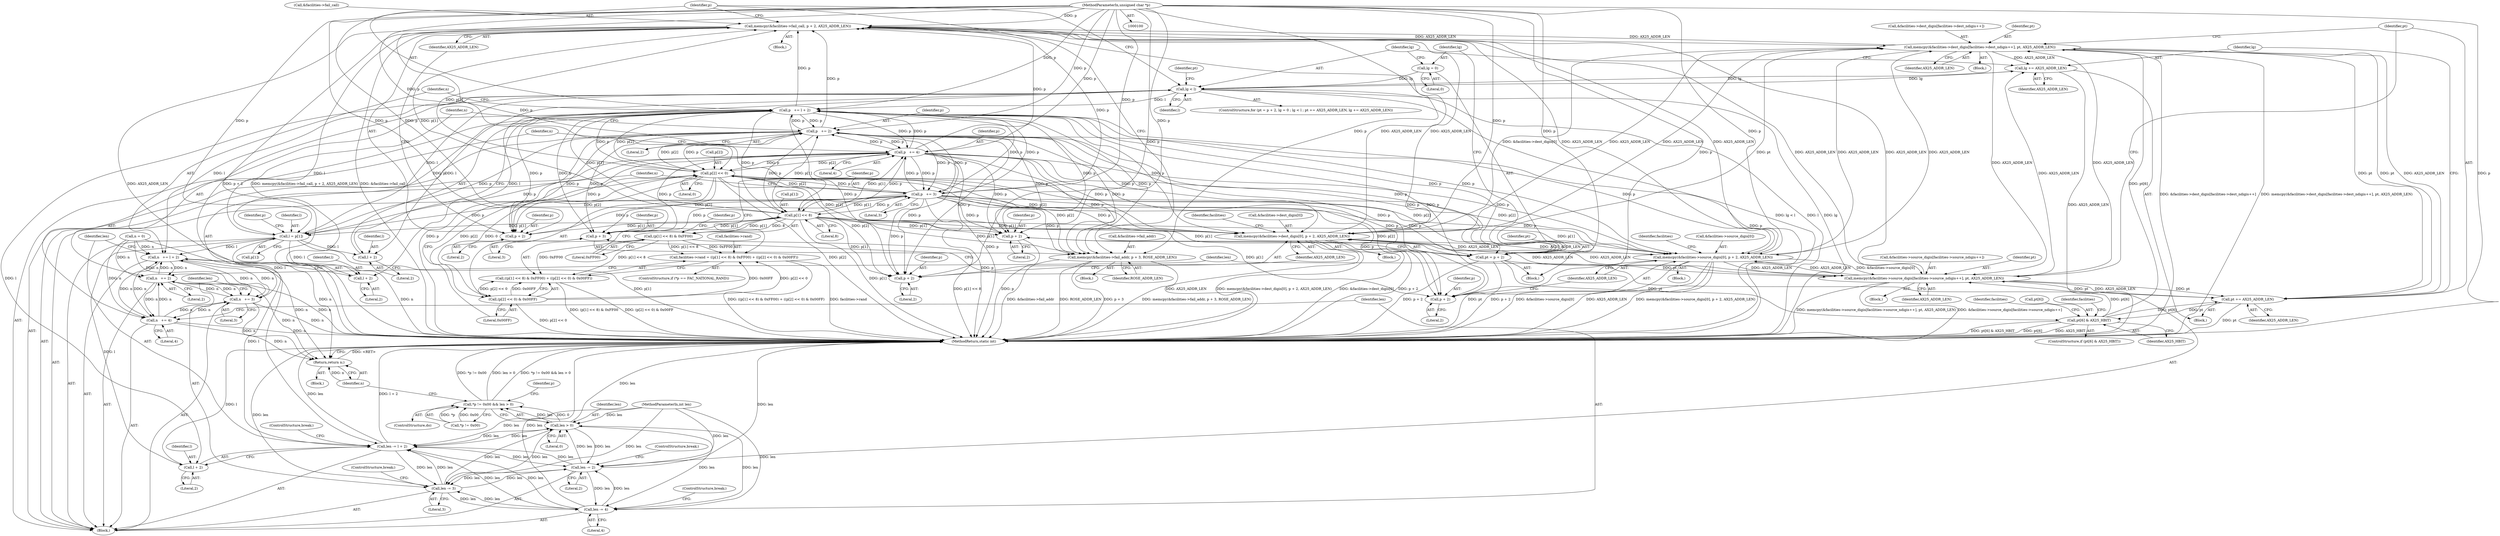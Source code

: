 digraph "0_linux_be20250c13f88375345ad99950190685eda51eb8_1@API" {
"1000247" [label="(Call,memcpy(&facilities->fail_call, p + 2, AX25_ADDR_LEN))"];
"1000364" [label="(Call,p   += l + 2)"];
"1000302" [label="(Call,lg < l)"];
"1000309" [label="(Call,lg += AX25_ADDR_LEN)"];
"1000329" [label="(Call,memcpy(&facilities->dest_digis[facilities->dest_ndigis++], pt, AX25_ADDR_LEN))"];
"1000224" [label="(Call,memcpy(&facilities->dest_digis[0], p + 2, AX25_ADDR_LEN))"];
"1000125" [label="(Call,p   += 2)"];
"1000171" [label="(Call,p   += 4)"];
"1000154" [label="(Call,p[2] << 0)"];
"1000160" [label="(Call,p   += 3)"];
"1000147" [label="(Call,p[1] << 8)"];
"1000101" [label="(MethodParameterIn,unsigned char *p)"];
"1000247" [label="(Call,memcpy(&facilities->fail_call, p + 2, AX25_ADDR_LEN))"];
"1000197" [label="(Call,memcpy(&facilities->source_digis[0], p + 2, AX25_ADDR_LEN))"];
"1000352" [label="(Call,memcpy(&facilities->source_digis[facilities->source_ndigis++], pt, AX25_ADDR_LEN))"];
"1000314" [label="(Call,pt[6] & AX25_HBIT)"];
"1000306" [label="(Call,pt += AX25_ADDR_LEN)"];
"1000294" [label="(Call,pt = p + 2)"];
"1000299" [label="(Call,lg = 0)"];
"1000182" [label="(Call,l = p[1])"];
"1000146" [label="(Call,(p[1] << 8) & 0xFF00)"];
"1000141" [label="(Call,facilities->rand = ((p[1] << 8) & 0xFF00) + ((p[2] << 0) & 0x00FF))"];
"1000145" [label="(Call,((p[1] << 8) & 0xFF00) + ((p[2] << 0) & 0x00FF))"];
"1000153" [label="(Call,(p[2] << 0) & 0x00FF)"];
"1000366" [label="(Call,l + 2)"];
"1000369" [label="(Call,n   += l + 2)"];
"1000128" [label="(Call,n   += 2)"];
"1000163" [label="(Call,n   += 3)"];
"1000174" [label="(Call,n   += 4)"];
"1000388" [label="(Return,return n;)"];
"1000371" [label="(Call,l + 2)"];
"1000374" [label="(Call,len -= l + 2)"];
"1000131" [label="(Call,len -= 2)"];
"1000166" [label="(Call,len -= 3)"];
"1000177" [label="(Call,len -= 4)"];
"1000385" [label="(Call,len > 0)"];
"1000380" [label="(Call,*p != 0x00 && len > 0)"];
"1000376" [label="(Call,l + 2)"];
"1000204" [label="(Call,p + 2)"];
"1000231" [label="(Call,p + 2)"];
"1000252" [label="(Call,p + 2)"];
"1000263" [label="(Call,memcpy(&facilities->fail_addr, p + 3, ROSE_ADDR_LEN))"];
"1000268" [label="(Call,p + 3)"];
"1000296" [label="(Call,p + 2)"];
"1000166" [label="(Call,len -= 3)"];
"1000293" [label="(Block,)"];
"1000121" [label="(Identifier,p)"];
"1000248" [label="(Call,&facilities->fail_call)"];
"1000162" [label="(Literal,3)"];
"1000130" [label="(Literal,2)"];
"1000168" [label="(Literal,3)"];
"1000246" [label="(Block,)"];
"1000377" [label="(Identifier,l)"];
"1000263" [label="(Call,memcpy(&facilities->fail_addr, p + 3, ROSE_ADDR_LEN))"];
"1000127" [label="(Literal,2)"];
"1000304" [label="(Identifier,l)"];
"1000262" [label="(Block,)"];
"1000380" [label="(Call,*p != 0x00 && len > 0)"];
"1000126" [label="(Identifier,p)"];
"1000374" [label="(Call,len -= l + 2)"];
"1000379" [label="(ControlStructure,break;)"];
"1000169" [label="(ControlStructure,break;)"];
"1000313" [label="(ControlStructure,if (pt[6] & AX25_HBIT))"];
"1000311" [label="(Identifier,AX25_ADDR_LEN)"];
"1000323" [label="(Identifier,facilities)"];
"1000103" [label="(MethodParameterIn,int len)"];
"1000165" [label="(Literal,3)"];
"1000296" [label="(Call,p + 2)"];
"1000132" [label="(Identifier,len)"];
"1000252" [label="(Call,p + 2)"];
"1000167" [label="(Identifier,len)"];
"1000178" [label="(Identifier,len)"];
"1000164" [label="(Identifier,n)"];
"1000180" [label="(ControlStructure,break;)"];
"1000141" [label="(Call,facilities->rand = ((p[1] << 8) & 0xFF00) + ((p[2] << 0) & 0x00FF))"];
"1000307" [label="(Identifier,pt)"];
"1000353" [label="(Call,&facilities->source_digis[facilities->source_ndigis++])"];
"1000104" [label="(Block,)"];
"1000234" [label="(Identifier,AX25_ADDR_LEN)"];
"1000134" [label="(ControlStructure,break;)"];
"1000370" [label="(Identifier,n)"];
"1000362" [label="(Identifier,pt)"];
"1000308" [label="(Identifier,AX25_ADDR_LEN)"];
"1000123" [label="(Block,)"];
"1000197" [label="(Call,memcpy(&facilities->source_digis[0], p + 2, AX25_ADDR_LEN))"];
"1000268" [label="(Call,p + 3)"];
"1000315" [label="(Call,pt[6])"];
"1000177" [label="(Call,len -= 4)"];
"1000346" [label="(Identifier,facilities)"];
"1000146" [label="(Call,(p[1] << 8) & 0xFF00)"];
"1000294" [label="(Call,pt = p + 2)"];
"1000161" [label="(Identifier,p)"];
"1000330" [label="(Call,&facilities->dest_digis[facilities->dest_ndigis++])"];
"1000148" [label="(Call,p[1])"];
"1000237" [label="(Identifier,facilities)"];
"1000155" [label="(Call,p[2])"];
"1000171" [label="(Call,p   += 4)"];
"1000172" [label="(Identifier,p)"];
"1000158" [label="(Literal,0)"];
"1000207" [label="(Identifier,AX25_ADDR_LEN)"];
"1000182" [label="(Call,l = p[1])"];
"1000183" [label="(Identifier,l)"];
"1000264" [label="(Call,&facilities->fail_addr)"];
"1000184" [label="(Call,p[1])"];
"1000386" [label="(Identifier,len)"];
"1000205" [label="(Identifier,p)"];
"1000136" [label="(ControlStructure,if (*p == FAC_NATIONAL_RAND))"];
"1000224" [label="(Call,memcpy(&facilities->dest_digis[0], p + 2, AX25_ADDR_LEN))"];
"1000131" [label="(Call,len -= 2)"];
"1000292" [label="(ControlStructure,for (pt = p + 2, lg = 0 ; lg < l ; pt += AX25_ADDR_LEN, lg += AX25_ADDR_LEN))"];
"1000295" [label="(Identifier,pt)"];
"1000352" [label="(Call,memcpy(&facilities->source_digis[facilities->source_ndigis++], pt, AX25_ADDR_LEN))"];
"1000116" [label="(ControlStructure,do)"];
"1000340" [label="(Identifier,AX25_ADDR_LEN)"];
"1000390" [label="(MethodReturn,static int)"];
"1000302" [label="(Call,lg < l)"];
"1000297" [label="(Identifier,p)"];
"1000365" [label="(Identifier,p)"];
"1000366" [label="(Call,l + 2)"];
"1000156" [label="(Identifier,p)"];
"1000300" [label="(Identifier,lg)"];
"1000389" [label="(Identifier,n)"];
"1000154" [label="(Call,p[2] << 0)"];
"1000206" [label="(Literal,2)"];
"1000210" [label="(Identifier,facilities)"];
"1000142" [label="(Call,facilities->rand)"];
"1000299" [label="(Call,lg = 0)"];
"1000309" [label="(Call,lg += AX25_ADDR_LEN)"];
"1000329" [label="(Call,memcpy(&facilities->dest_digis[facilities->dest_ndigis++], pt, AX25_ADDR_LEN))"];
"1000305" [label="(Block,)"];
"1000190" [label="(Identifier,p)"];
"1000301" [label="(Literal,0)"];
"1000369" [label="(Call,n   += l + 2)"];
"1000153" [label="(Call,(p[2] << 0) & 0x00FF)"];
"1000151" [label="(Literal,8)"];
"1000179" [label="(Literal,4)"];
"1000270" [label="(Literal,3)"];
"1000271" [label="(Identifier,ROSE_ADDR_LEN)"];
"1000318" [label="(Identifier,AX25_HBIT)"];
"1000342" [label="(Block,)"];
"1000375" [label="(Identifier,len)"];
"1000160" [label="(Call,p   += 3)"];
"1000101" [label="(MethodParameterIn,unsigned char *p)"];
"1000196" [label="(Block,)"];
"1000176" [label="(Literal,4)"];
"1000204" [label="(Call,p + 2)"];
"1000231" [label="(Call,p + 2)"];
"1000174" [label="(Call,n   += 4)"];
"1000316" [label="(Identifier,pt)"];
"1000223" [label="(Block,)"];
"1000372" [label="(Identifier,l)"];
"1000225" [label="(Call,&facilities->dest_digis[0])"];
"1000109" [label="(Call,n = 0)"];
"1000147" [label="(Call,p[1] << 8)"];
"1000363" [label="(Identifier,AX25_ADDR_LEN)"];
"1000129" [label="(Identifier,n)"];
"1000145" [label="(Call,((p[1] << 8) & 0xFF00) + ((p[2] << 0) & 0x00FF))"];
"1000368" [label="(Literal,2)"];
"1000306" [label="(Call,pt += AX25_ADDR_LEN)"];
"1000175" [label="(Identifier,n)"];
"1000125" [label="(Call,p   += 2)"];
"1000387" [label="(Literal,0)"];
"1000373" [label="(Literal,2)"];
"1000233" [label="(Literal,2)"];
"1000163" [label="(Call,n   += 3)"];
"1000381" [label="(Call,*p != 0x00)"];
"1000173" [label="(Literal,4)"];
"1000367" [label="(Identifier,l)"];
"1000385" [label="(Call,len > 0)"];
"1000232" [label="(Identifier,p)"];
"1000371" [label="(Call,l + 2)"];
"1000254" [label="(Literal,2)"];
"1000128" [label="(Call,n   += 2)"];
"1000253" [label="(Identifier,p)"];
"1000303" [label="(Identifier,lg)"];
"1000310" [label="(Identifier,lg)"];
"1000255" [label="(Identifier,AX25_ADDR_LEN)"];
"1000159" [label="(Literal,0x00FF)"];
"1000376" [label="(Call,l + 2)"];
"1000314" [label="(Call,pt[6] & AX25_HBIT)"];
"1000269" [label="(Identifier,p)"];
"1000133" [label="(Literal,2)"];
"1000378" [label="(Literal,2)"];
"1000298" [label="(Literal,2)"];
"1000247" [label="(Call,memcpy(&facilities->fail_call, p + 2, AX25_ADDR_LEN))"];
"1000339" [label="(Identifier,pt)"];
"1000152" [label="(Literal,0xFF00)"];
"1000198" [label="(Call,&facilities->source_digis[0])"];
"1000388" [label="(Return,return n;)"];
"1000364" [label="(Call,p   += l + 2)"];
"1000319" [label="(Block,)"];
"1000247" -> "1000246"  [label="AST: "];
"1000247" -> "1000255"  [label="CFG: "];
"1000248" -> "1000247"  [label="AST: "];
"1000252" -> "1000247"  [label="AST: "];
"1000255" -> "1000247"  [label="AST: "];
"1000365" -> "1000247"  [label="CFG: "];
"1000247" -> "1000390"  [label="DDG: &facilities->fail_call"];
"1000247" -> "1000390"  [label="DDG: AX25_ADDR_LEN"];
"1000247" -> "1000390"  [label="DDG: p + 2"];
"1000247" -> "1000390"  [label="DDG: memcpy(&facilities->fail_call, p + 2, AX25_ADDR_LEN)"];
"1000247" -> "1000197"  [label="DDG: AX25_ADDR_LEN"];
"1000247" -> "1000224"  [label="DDG: AX25_ADDR_LEN"];
"1000364" -> "1000247"  [label="DDG: p"];
"1000125" -> "1000247"  [label="DDG: p"];
"1000171" -> "1000247"  [label="DDG: p"];
"1000154" -> "1000247"  [label="DDG: p[2]"];
"1000160" -> "1000247"  [label="DDG: p"];
"1000101" -> "1000247"  [label="DDG: p"];
"1000147" -> "1000247"  [label="DDG: p[1]"];
"1000197" -> "1000247"  [label="DDG: AX25_ADDR_LEN"];
"1000224" -> "1000247"  [label="DDG: AX25_ADDR_LEN"];
"1000329" -> "1000247"  [label="DDG: AX25_ADDR_LEN"];
"1000352" -> "1000247"  [label="DDG: AX25_ADDR_LEN"];
"1000247" -> "1000329"  [label="DDG: AX25_ADDR_LEN"];
"1000247" -> "1000352"  [label="DDG: AX25_ADDR_LEN"];
"1000364" -> "1000123"  [label="AST: "];
"1000364" -> "1000366"  [label="CFG: "];
"1000365" -> "1000364"  [label="AST: "];
"1000366" -> "1000364"  [label="AST: "];
"1000370" -> "1000364"  [label="CFG: "];
"1000364" -> "1000390"  [label="DDG: p"];
"1000364" -> "1000125"  [label="DDG: p"];
"1000364" -> "1000147"  [label="DDG: p"];
"1000364" -> "1000154"  [label="DDG: p"];
"1000364" -> "1000160"  [label="DDG: p"];
"1000364" -> "1000171"  [label="DDG: p"];
"1000364" -> "1000182"  [label="DDG: p"];
"1000364" -> "1000197"  [label="DDG: p"];
"1000364" -> "1000204"  [label="DDG: p"];
"1000364" -> "1000224"  [label="DDG: p"];
"1000364" -> "1000231"  [label="DDG: p"];
"1000364" -> "1000252"  [label="DDG: p"];
"1000364" -> "1000263"  [label="DDG: p"];
"1000364" -> "1000268"  [label="DDG: p"];
"1000364" -> "1000294"  [label="DDG: p"];
"1000364" -> "1000296"  [label="DDG: p"];
"1000302" -> "1000364"  [label="DDG: l"];
"1000182" -> "1000364"  [label="DDG: l"];
"1000125" -> "1000364"  [label="DDG: p"];
"1000171" -> "1000364"  [label="DDG: p"];
"1000154" -> "1000364"  [label="DDG: p[2]"];
"1000160" -> "1000364"  [label="DDG: p"];
"1000101" -> "1000364"  [label="DDG: p"];
"1000147" -> "1000364"  [label="DDG: p[1]"];
"1000302" -> "1000292"  [label="AST: "];
"1000302" -> "1000304"  [label="CFG: "];
"1000303" -> "1000302"  [label="AST: "];
"1000304" -> "1000302"  [label="AST: "];
"1000316" -> "1000302"  [label="CFG: "];
"1000365" -> "1000302"  [label="CFG: "];
"1000302" -> "1000390"  [label="DDG: l"];
"1000302" -> "1000390"  [label="DDG: lg"];
"1000302" -> "1000390"  [label="DDG: lg < l"];
"1000309" -> "1000302"  [label="DDG: lg"];
"1000299" -> "1000302"  [label="DDG: lg"];
"1000182" -> "1000302"  [label="DDG: l"];
"1000302" -> "1000309"  [label="DDG: lg"];
"1000302" -> "1000366"  [label="DDG: l"];
"1000302" -> "1000369"  [label="DDG: l"];
"1000302" -> "1000371"  [label="DDG: l"];
"1000302" -> "1000374"  [label="DDG: l"];
"1000302" -> "1000376"  [label="DDG: l"];
"1000309" -> "1000305"  [label="AST: "];
"1000309" -> "1000311"  [label="CFG: "];
"1000310" -> "1000309"  [label="AST: "];
"1000311" -> "1000309"  [label="AST: "];
"1000303" -> "1000309"  [label="CFG: "];
"1000309" -> "1000390"  [label="DDG: AX25_ADDR_LEN"];
"1000329" -> "1000309"  [label="DDG: AX25_ADDR_LEN"];
"1000352" -> "1000309"  [label="DDG: AX25_ADDR_LEN"];
"1000329" -> "1000319"  [label="AST: "];
"1000329" -> "1000340"  [label="CFG: "];
"1000330" -> "1000329"  [label="AST: "];
"1000339" -> "1000329"  [label="AST: "];
"1000340" -> "1000329"  [label="AST: "];
"1000307" -> "1000329"  [label="CFG: "];
"1000329" -> "1000390"  [label="DDG: memcpy(&facilities->dest_digis[facilities->dest_ndigis++], pt, AX25_ADDR_LEN)"];
"1000329" -> "1000390"  [label="DDG: &facilities->dest_digis[facilities->dest_ndigis++]"];
"1000329" -> "1000197"  [label="DDG: AX25_ADDR_LEN"];
"1000329" -> "1000224"  [label="DDG: AX25_ADDR_LEN"];
"1000329" -> "1000306"  [label="DDG: AX25_ADDR_LEN"];
"1000329" -> "1000306"  [label="DDG: pt"];
"1000224" -> "1000329"  [label="DDG: &facilities->dest_digis[0]"];
"1000224" -> "1000329"  [label="DDG: AX25_ADDR_LEN"];
"1000314" -> "1000329"  [label="DDG: pt[6]"];
"1000306" -> "1000329"  [label="DDG: pt"];
"1000294" -> "1000329"  [label="DDG: pt"];
"1000197" -> "1000329"  [label="DDG: AX25_ADDR_LEN"];
"1000352" -> "1000329"  [label="DDG: AX25_ADDR_LEN"];
"1000329" -> "1000352"  [label="DDG: AX25_ADDR_LEN"];
"1000224" -> "1000223"  [label="AST: "];
"1000224" -> "1000234"  [label="CFG: "];
"1000225" -> "1000224"  [label="AST: "];
"1000231" -> "1000224"  [label="AST: "];
"1000234" -> "1000224"  [label="AST: "];
"1000237" -> "1000224"  [label="CFG: "];
"1000224" -> "1000390"  [label="DDG: &facilities->dest_digis[0]"];
"1000224" -> "1000390"  [label="DDG: p + 2"];
"1000224" -> "1000390"  [label="DDG: AX25_ADDR_LEN"];
"1000224" -> "1000390"  [label="DDG: memcpy(&facilities->dest_digis[0], p + 2, AX25_ADDR_LEN)"];
"1000224" -> "1000197"  [label="DDG: AX25_ADDR_LEN"];
"1000125" -> "1000224"  [label="DDG: p"];
"1000171" -> "1000224"  [label="DDG: p"];
"1000154" -> "1000224"  [label="DDG: p[2]"];
"1000160" -> "1000224"  [label="DDG: p"];
"1000101" -> "1000224"  [label="DDG: p"];
"1000147" -> "1000224"  [label="DDG: p[1]"];
"1000197" -> "1000224"  [label="DDG: AX25_ADDR_LEN"];
"1000352" -> "1000224"  [label="DDG: AX25_ADDR_LEN"];
"1000224" -> "1000352"  [label="DDG: AX25_ADDR_LEN"];
"1000125" -> "1000123"  [label="AST: "];
"1000125" -> "1000127"  [label="CFG: "];
"1000126" -> "1000125"  [label="AST: "];
"1000127" -> "1000125"  [label="AST: "];
"1000129" -> "1000125"  [label="CFG: "];
"1000125" -> "1000390"  [label="DDG: p"];
"1000171" -> "1000125"  [label="DDG: p"];
"1000154" -> "1000125"  [label="DDG: p[2]"];
"1000147" -> "1000125"  [label="DDG: p[1]"];
"1000160" -> "1000125"  [label="DDG: p"];
"1000101" -> "1000125"  [label="DDG: p"];
"1000125" -> "1000147"  [label="DDG: p"];
"1000125" -> "1000154"  [label="DDG: p"];
"1000125" -> "1000160"  [label="DDG: p"];
"1000125" -> "1000171"  [label="DDG: p"];
"1000125" -> "1000182"  [label="DDG: p"];
"1000125" -> "1000197"  [label="DDG: p"];
"1000125" -> "1000204"  [label="DDG: p"];
"1000125" -> "1000231"  [label="DDG: p"];
"1000125" -> "1000252"  [label="DDG: p"];
"1000125" -> "1000263"  [label="DDG: p"];
"1000125" -> "1000268"  [label="DDG: p"];
"1000125" -> "1000294"  [label="DDG: p"];
"1000125" -> "1000296"  [label="DDG: p"];
"1000171" -> "1000123"  [label="AST: "];
"1000171" -> "1000173"  [label="CFG: "];
"1000172" -> "1000171"  [label="AST: "];
"1000173" -> "1000171"  [label="AST: "];
"1000175" -> "1000171"  [label="CFG: "];
"1000171" -> "1000390"  [label="DDG: p"];
"1000171" -> "1000147"  [label="DDG: p"];
"1000171" -> "1000154"  [label="DDG: p"];
"1000171" -> "1000160"  [label="DDG: p"];
"1000154" -> "1000171"  [label="DDG: p[2]"];
"1000147" -> "1000171"  [label="DDG: p[1]"];
"1000160" -> "1000171"  [label="DDG: p"];
"1000101" -> "1000171"  [label="DDG: p"];
"1000171" -> "1000182"  [label="DDG: p"];
"1000171" -> "1000197"  [label="DDG: p"];
"1000171" -> "1000204"  [label="DDG: p"];
"1000171" -> "1000231"  [label="DDG: p"];
"1000171" -> "1000252"  [label="DDG: p"];
"1000171" -> "1000263"  [label="DDG: p"];
"1000171" -> "1000268"  [label="DDG: p"];
"1000171" -> "1000294"  [label="DDG: p"];
"1000171" -> "1000296"  [label="DDG: p"];
"1000154" -> "1000153"  [label="AST: "];
"1000154" -> "1000158"  [label="CFG: "];
"1000155" -> "1000154"  [label="AST: "];
"1000158" -> "1000154"  [label="AST: "];
"1000159" -> "1000154"  [label="CFG: "];
"1000154" -> "1000390"  [label="DDG: p[2]"];
"1000154" -> "1000153"  [label="DDG: p[2]"];
"1000154" -> "1000153"  [label="DDG: 0"];
"1000160" -> "1000154"  [label="DDG: p"];
"1000101" -> "1000154"  [label="DDG: p"];
"1000154" -> "1000160"  [label="DDG: p[2]"];
"1000154" -> "1000197"  [label="DDG: p[2]"];
"1000154" -> "1000204"  [label="DDG: p[2]"];
"1000154" -> "1000231"  [label="DDG: p[2]"];
"1000154" -> "1000252"  [label="DDG: p[2]"];
"1000154" -> "1000263"  [label="DDG: p[2]"];
"1000154" -> "1000268"  [label="DDG: p[2]"];
"1000154" -> "1000294"  [label="DDG: p[2]"];
"1000154" -> "1000296"  [label="DDG: p[2]"];
"1000160" -> "1000123"  [label="AST: "];
"1000160" -> "1000162"  [label="CFG: "];
"1000161" -> "1000160"  [label="AST: "];
"1000162" -> "1000160"  [label="AST: "];
"1000164" -> "1000160"  [label="CFG: "];
"1000160" -> "1000390"  [label="DDG: p"];
"1000160" -> "1000147"  [label="DDG: p"];
"1000147" -> "1000160"  [label="DDG: p[1]"];
"1000101" -> "1000160"  [label="DDG: p"];
"1000160" -> "1000182"  [label="DDG: p"];
"1000160" -> "1000197"  [label="DDG: p"];
"1000160" -> "1000204"  [label="DDG: p"];
"1000160" -> "1000231"  [label="DDG: p"];
"1000160" -> "1000252"  [label="DDG: p"];
"1000160" -> "1000263"  [label="DDG: p"];
"1000160" -> "1000268"  [label="DDG: p"];
"1000160" -> "1000294"  [label="DDG: p"];
"1000160" -> "1000296"  [label="DDG: p"];
"1000147" -> "1000146"  [label="AST: "];
"1000147" -> "1000151"  [label="CFG: "];
"1000148" -> "1000147"  [label="AST: "];
"1000151" -> "1000147"  [label="AST: "];
"1000152" -> "1000147"  [label="CFG: "];
"1000147" -> "1000390"  [label="DDG: p[1]"];
"1000147" -> "1000146"  [label="DDG: p[1]"];
"1000147" -> "1000146"  [label="DDG: 8"];
"1000101" -> "1000147"  [label="DDG: p"];
"1000147" -> "1000182"  [label="DDG: p[1]"];
"1000147" -> "1000197"  [label="DDG: p[1]"];
"1000147" -> "1000204"  [label="DDG: p[1]"];
"1000147" -> "1000231"  [label="DDG: p[1]"];
"1000147" -> "1000252"  [label="DDG: p[1]"];
"1000147" -> "1000263"  [label="DDG: p[1]"];
"1000147" -> "1000268"  [label="DDG: p[1]"];
"1000147" -> "1000294"  [label="DDG: p[1]"];
"1000147" -> "1000296"  [label="DDG: p[1]"];
"1000101" -> "1000100"  [label="AST: "];
"1000101" -> "1000390"  [label="DDG: p"];
"1000101" -> "1000182"  [label="DDG: p"];
"1000101" -> "1000197"  [label="DDG: p"];
"1000101" -> "1000204"  [label="DDG: p"];
"1000101" -> "1000231"  [label="DDG: p"];
"1000101" -> "1000252"  [label="DDG: p"];
"1000101" -> "1000263"  [label="DDG: p"];
"1000101" -> "1000268"  [label="DDG: p"];
"1000101" -> "1000294"  [label="DDG: p"];
"1000101" -> "1000296"  [label="DDG: p"];
"1000197" -> "1000196"  [label="AST: "];
"1000197" -> "1000207"  [label="CFG: "];
"1000198" -> "1000197"  [label="AST: "];
"1000204" -> "1000197"  [label="AST: "];
"1000207" -> "1000197"  [label="AST: "];
"1000210" -> "1000197"  [label="CFG: "];
"1000197" -> "1000390"  [label="DDG: AX25_ADDR_LEN"];
"1000197" -> "1000390"  [label="DDG: memcpy(&facilities->source_digis[0], p + 2, AX25_ADDR_LEN)"];
"1000197" -> "1000390"  [label="DDG: p + 2"];
"1000197" -> "1000390"  [label="DDG: &facilities->source_digis[0]"];
"1000352" -> "1000197"  [label="DDG: AX25_ADDR_LEN"];
"1000197" -> "1000352"  [label="DDG: &facilities->source_digis[0]"];
"1000197" -> "1000352"  [label="DDG: AX25_ADDR_LEN"];
"1000352" -> "1000342"  [label="AST: "];
"1000352" -> "1000363"  [label="CFG: "];
"1000353" -> "1000352"  [label="AST: "];
"1000362" -> "1000352"  [label="AST: "];
"1000363" -> "1000352"  [label="AST: "];
"1000307" -> "1000352"  [label="CFG: "];
"1000352" -> "1000390"  [label="DDG: &facilities->source_digis[facilities->source_ndigis++]"];
"1000352" -> "1000390"  [label="DDG: memcpy(&facilities->source_digis[facilities->source_ndigis++], pt, AX25_ADDR_LEN)"];
"1000352" -> "1000306"  [label="DDG: AX25_ADDR_LEN"];
"1000352" -> "1000306"  [label="DDG: pt"];
"1000314" -> "1000352"  [label="DDG: pt[6]"];
"1000306" -> "1000352"  [label="DDG: pt"];
"1000294" -> "1000352"  [label="DDG: pt"];
"1000314" -> "1000313"  [label="AST: "];
"1000314" -> "1000318"  [label="CFG: "];
"1000315" -> "1000314"  [label="AST: "];
"1000318" -> "1000314"  [label="AST: "];
"1000323" -> "1000314"  [label="CFG: "];
"1000346" -> "1000314"  [label="CFG: "];
"1000314" -> "1000390"  [label="DDG: pt[6]"];
"1000314" -> "1000390"  [label="DDG: AX25_HBIT"];
"1000314" -> "1000390"  [label="DDG: pt[6] & AX25_HBIT"];
"1000314" -> "1000306"  [label="DDG: pt[6]"];
"1000306" -> "1000314"  [label="DDG: pt"];
"1000294" -> "1000314"  [label="DDG: pt"];
"1000306" -> "1000305"  [label="AST: "];
"1000306" -> "1000308"  [label="CFG: "];
"1000307" -> "1000306"  [label="AST: "];
"1000308" -> "1000306"  [label="AST: "];
"1000310" -> "1000306"  [label="CFG: "];
"1000306" -> "1000390"  [label="DDG: pt"];
"1000294" -> "1000293"  [label="AST: "];
"1000294" -> "1000296"  [label="CFG: "];
"1000295" -> "1000294"  [label="AST: "];
"1000296" -> "1000294"  [label="AST: "];
"1000300" -> "1000294"  [label="CFG: "];
"1000294" -> "1000390"  [label="DDG: p + 2"];
"1000294" -> "1000390"  [label="DDG: pt"];
"1000299" -> "1000293"  [label="AST: "];
"1000299" -> "1000301"  [label="CFG: "];
"1000300" -> "1000299"  [label="AST: "];
"1000301" -> "1000299"  [label="AST: "];
"1000303" -> "1000299"  [label="CFG: "];
"1000182" -> "1000123"  [label="AST: "];
"1000182" -> "1000184"  [label="CFG: "];
"1000183" -> "1000182"  [label="AST: "];
"1000184" -> "1000182"  [label="AST: "];
"1000190" -> "1000182"  [label="CFG: "];
"1000182" -> "1000390"  [label="DDG: p[1]"];
"1000182" -> "1000366"  [label="DDG: l"];
"1000182" -> "1000369"  [label="DDG: l"];
"1000182" -> "1000371"  [label="DDG: l"];
"1000182" -> "1000374"  [label="DDG: l"];
"1000182" -> "1000376"  [label="DDG: l"];
"1000146" -> "1000145"  [label="AST: "];
"1000146" -> "1000152"  [label="CFG: "];
"1000152" -> "1000146"  [label="AST: "];
"1000156" -> "1000146"  [label="CFG: "];
"1000146" -> "1000390"  [label="DDG: p[1] << 8"];
"1000146" -> "1000141"  [label="DDG: p[1] << 8"];
"1000146" -> "1000141"  [label="DDG: 0xFF00"];
"1000146" -> "1000145"  [label="DDG: p[1] << 8"];
"1000146" -> "1000145"  [label="DDG: 0xFF00"];
"1000141" -> "1000136"  [label="AST: "];
"1000141" -> "1000145"  [label="CFG: "];
"1000142" -> "1000141"  [label="AST: "];
"1000145" -> "1000141"  [label="AST: "];
"1000161" -> "1000141"  [label="CFG: "];
"1000141" -> "1000390"  [label="DDG: facilities->rand"];
"1000141" -> "1000390"  [label="DDG: ((p[1] << 8) & 0xFF00) + ((p[2] << 0) & 0x00FF)"];
"1000153" -> "1000141"  [label="DDG: p[2] << 0"];
"1000153" -> "1000141"  [label="DDG: 0x00FF"];
"1000145" -> "1000153"  [label="CFG: "];
"1000153" -> "1000145"  [label="AST: "];
"1000145" -> "1000390"  [label="DDG: (p[2] << 0) & 0x00FF"];
"1000145" -> "1000390"  [label="DDG: (p[1] << 8) & 0xFF00"];
"1000153" -> "1000145"  [label="DDG: p[2] << 0"];
"1000153" -> "1000145"  [label="DDG: 0x00FF"];
"1000153" -> "1000159"  [label="CFG: "];
"1000159" -> "1000153"  [label="AST: "];
"1000153" -> "1000390"  [label="DDG: p[2] << 0"];
"1000366" -> "1000368"  [label="CFG: "];
"1000367" -> "1000366"  [label="AST: "];
"1000368" -> "1000366"  [label="AST: "];
"1000369" -> "1000123"  [label="AST: "];
"1000369" -> "1000371"  [label="CFG: "];
"1000370" -> "1000369"  [label="AST: "];
"1000371" -> "1000369"  [label="AST: "];
"1000375" -> "1000369"  [label="CFG: "];
"1000369" -> "1000390"  [label="DDG: n"];
"1000369" -> "1000128"  [label="DDG: n"];
"1000369" -> "1000163"  [label="DDG: n"];
"1000369" -> "1000174"  [label="DDG: n"];
"1000163" -> "1000369"  [label="DDG: n"];
"1000128" -> "1000369"  [label="DDG: n"];
"1000109" -> "1000369"  [label="DDG: n"];
"1000174" -> "1000369"  [label="DDG: n"];
"1000369" -> "1000388"  [label="DDG: n"];
"1000128" -> "1000123"  [label="AST: "];
"1000128" -> "1000130"  [label="CFG: "];
"1000129" -> "1000128"  [label="AST: "];
"1000130" -> "1000128"  [label="AST: "];
"1000132" -> "1000128"  [label="CFG: "];
"1000128" -> "1000390"  [label="DDG: n"];
"1000163" -> "1000128"  [label="DDG: n"];
"1000109" -> "1000128"  [label="DDG: n"];
"1000174" -> "1000128"  [label="DDG: n"];
"1000128" -> "1000163"  [label="DDG: n"];
"1000128" -> "1000174"  [label="DDG: n"];
"1000128" -> "1000388"  [label="DDG: n"];
"1000163" -> "1000123"  [label="AST: "];
"1000163" -> "1000165"  [label="CFG: "];
"1000164" -> "1000163"  [label="AST: "];
"1000165" -> "1000163"  [label="AST: "];
"1000167" -> "1000163"  [label="CFG: "];
"1000163" -> "1000390"  [label="DDG: n"];
"1000109" -> "1000163"  [label="DDG: n"];
"1000174" -> "1000163"  [label="DDG: n"];
"1000163" -> "1000174"  [label="DDG: n"];
"1000163" -> "1000388"  [label="DDG: n"];
"1000174" -> "1000123"  [label="AST: "];
"1000174" -> "1000176"  [label="CFG: "];
"1000175" -> "1000174"  [label="AST: "];
"1000176" -> "1000174"  [label="AST: "];
"1000178" -> "1000174"  [label="CFG: "];
"1000174" -> "1000390"  [label="DDG: n"];
"1000109" -> "1000174"  [label="DDG: n"];
"1000174" -> "1000388"  [label="DDG: n"];
"1000388" -> "1000104"  [label="AST: "];
"1000388" -> "1000389"  [label="CFG: "];
"1000389" -> "1000388"  [label="AST: "];
"1000390" -> "1000388"  [label="CFG: "];
"1000388" -> "1000390"  [label="DDG: <RET>"];
"1000389" -> "1000388"  [label="DDG: n"];
"1000109" -> "1000388"  [label="DDG: n"];
"1000371" -> "1000373"  [label="CFG: "];
"1000372" -> "1000371"  [label="AST: "];
"1000373" -> "1000371"  [label="AST: "];
"1000374" -> "1000123"  [label="AST: "];
"1000374" -> "1000376"  [label="CFG: "];
"1000375" -> "1000374"  [label="AST: "];
"1000376" -> "1000374"  [label="AST: "];
"1000379" -> "1000374"  [label="CFG: "];
"1000374" -> "1000390"  [label="DDG: l + 2"];
"1000374" -> "1000390"  [label="DDG: len"];
"1000374" -> "1000131"  [label="DDG: len"];
"1000374" -> "1000166"  [label="DDG: len"];
"1000374" -> "1000177"  [label="DDG: len"];
"1000177" -> "1000374"  [label="DDG: len"];
"1000131" -> "1000374"  [label="DDG: len"];
"1000385" -> "1000374"  [label="DDG: len"];
"1000166" -> "1000374"  [label="DDG: len"];
"1000103" -> "1000374"  [label="DDG: len"];
"1000374" -> "1000385"  [label="DDG: len"];
"1000131" -> "1000123"  [label="AST: "];
"1000131" -> "1000133"  [label="CFG: "];
"1000132" -> "1000131"  [label="AST: "];
"1000133" -> "1000131"  [label="AST: "];
"1000134" -> "1000131"  [label="CFG: "];
"1000131" -> "1000390"  [label="DDG: len"];
"1000177" -> "1000131"  [label="DDG: len"];
"1000385" -> "1000131"  [label="DDG: len"];
"1000166" -> "1000131"  [label="DDG: len"];
"1000103" -> "1000131"  [label="DDG: len"];
"1000131" -> "1000166"  [label="DDG: len"];
"1000131" -> "1000177"  [label="DDG: len"];
"1000131" -> "1000385"  [label="DDG: len"];
"1000166" -> "1000123"  [label="AST: "];
"1000166" -> "1000168"  [label="CFG: "];
"1000167" -> "1000166"  [label="AST: "];
"1000168" -> "1000166"  [label="AST: "];
"1000169" -> "1000166"  [label="CFG: "];
"1000166" -> "1000390"  [label="DDG: len"];
"1000177" -> "1000166"  [label="DDG: len"];
"1000385" -> "1000166"  [label="DDG: len"];
"1000103" -> "1000166"  [label="DDG: len"];
"1000166" -> "1000177"  [label="DDG: len"];
"1000166" -> "1000385"  [label="DDG: len"];
"1000177" -> "1000123"  [label="AST: "];
"1000177" -> "1000179"  [label="CFG: "];
"1000178" -> "1000177"  [label="AST: "];
"1000179" -> "1000177"  [label="AST: "];
"1000180" -> "1000177"  [label="CFG: "];
"1000177" -> "1000390"  [label="DDG: len"];
"1000385" -> "1000177"  [label="DDG: len"];
"1000103" -> "1000177"  [label="DDG: len"];
"1000177" -> "1000385"  [label="DDG: len"];
"1000385" -> "1000380"  [label="AST: "];
"1000385" -> "1000387"  [label="CFG: "];
"1000386" -> "1000385"  [label="AST: "];
"1000387" -> "1000385"  [label="AST: "];
"1000380" -> "1000385"  [label="CFG: "];
"1000385" -> "1000390"  [label="DDG: len"];
"1000385" -> "1000380"  [label="DDG: len"];
"1000385" -> "1000380"  [label="DDG: 0"];
"1000103" -> "1000385"  [label="DDG: len"];
"1000380" -> "1000116"  [label="AST: "];
"1000380" -> "1000381"  [label="CFG: "];
"1000381" -> "1000380"  [label="AST: "];
"1000121" -> "1000380"  [label="CFG: "];
"1000389" -> "1000380"  [label="CFG: "];
"1000380" -> "1000390"  [label="DDG: *p != 0x00 && len > 0"];
"1000380" -> "1000390"  [label="DDG: *p != 0x00"];
"1000380" -> "1000390"  [label="DDG: len > 0"];
"1000381" -> "1000380"  [label="DDG: *p"];
"1000381" -> "1000380"  [label="DDG: 0x00"];
"1000376" -> "1000378"  [label="CFG: "];
"1000377" -> "1000376"  [label="AST: "];
"1000378" -> "1000376"  [label="AST: "];
"1000376" -> "1000390"  [label="DDG: l"];
"1000204" -> "1000206"  [label="CFG: "];
"1000205" -> "1000204"  [label="AST: "];
"1000206" -> "1000204"  [label="AST: "];
"1000207" -> "1000204"  [label="CFG: "];
"1000231" -> "1000233"  [label="CFG: "];
"1000232" -> "1000231"  [label="AST: "];
"1000233" -> "1000231"  [label="AST: "];
"1000234" -> "1000231"  [label="CFG: "];
"1000252" -> "1000254"  [label="CFG: "];
"1000253" -> "1000252"  [label="AST: "];
"1000254" -> "1000252"  [label="AST: "];
"1000255" -> "1000252"  [label="CFG: "];
"1000263" -> "1000262"  [label="AST: "];
"1000263" -> "1000271"  [label="CFG: "];
"1000264" -> "1000263"  [label="AST: "];
"1000268" -> "1000263"  [label="AST: "];
"1000271" -> "1000263"  [label="AST: "];
"1000365" -> "1000263"  [label="CFG: "];
"1000263" -> "1000390"  [label="DDG: p + 3"];
"1000263" -> "1000390"  [label="DDG: memcpy(&facilities->fail_addr, p + 3, ROSE_ADDR_LEN)"];
"1000263" -> "1000390"  [label="DDG: &facilities->fail_addr"];
"1000263" -> "1000390"  [label="DDG: ROSE_ADDR_LEN"];
"1000268" -> "1000270"  [label="CFG: "];
"1000269" -> "1000268"  [label="AST: "];
"1000270" -> "1000268"  [label="AST: "];
"1000271" -> "1000268"  [label="CFG: "];
"1000296" -> "1000298"  [label="CFG: "];
"1000297" -> "1000296"  [label="AST: "];
"1000298" -> "1000296"  [label="AST: "];
"1000296" -> "1000390"  [label="DDG: p"];
}
